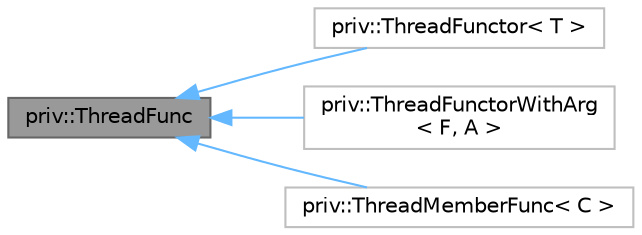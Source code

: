 digraph "priv::ThreadFunc"
{
 // LATEX_PDF_SIZE
  bgcolor="transparent";
  edge [fontname=Helvetica,fontsize=10,labelfontname=Helvetica,labelfontsize=10];
  node [fontname=Helvetica,fontsize=10,shape=box,height=0.2,width=0.4];
  rankdir="LR";
  Node1 [id="Node000001",label="priv::ThreadFunc",height=0.2,width=0.4,color="gray40", fillcolor="grey60", style="filled", fontcolor="black",tooltip=" "];
  Node1 -> Node2 [id="edge1_Node000001_Node000002",dir="back",color="steelblue1",style="solid",tooltip=" "];
  Node2 [id="Node000002",label="priv::ThreadFunctor\< T \>",height=0.2,width=0.4,color="grey75", fillcolor="white", style="filled",URL="$structpriv_1_1_thread_functor.html",tooltip=" "];
  Node1 -> Node3 [id="edge2_Node000001_Node000003",dir="back",color="steelblue1",style="solid",tooltip=" "];
  Node3 [id="Node000003",label="priv::ThreadFunctorWithArg\l\< F, A \>",height=0.2,width=0.4,color="grey75", fillcolor="white", style="filled",URL="$structpriv_1_1_thread_functor_with_arg.html",tooltip=" "];
  Node1 -> Node4 [id="edge3_Node000001_Node000004",dir="back",color="steelblue1",style="solid",tooltip=" "];
  Node4 [id="Node000004",label="priv::ThreadMemberFunc\< C \>",height=0.2,width=0.4,color="grey75", fillcolor="white", style="filled",URL="$structpriv_1_1_thread_member_func.html",tooltip=" "];
}
